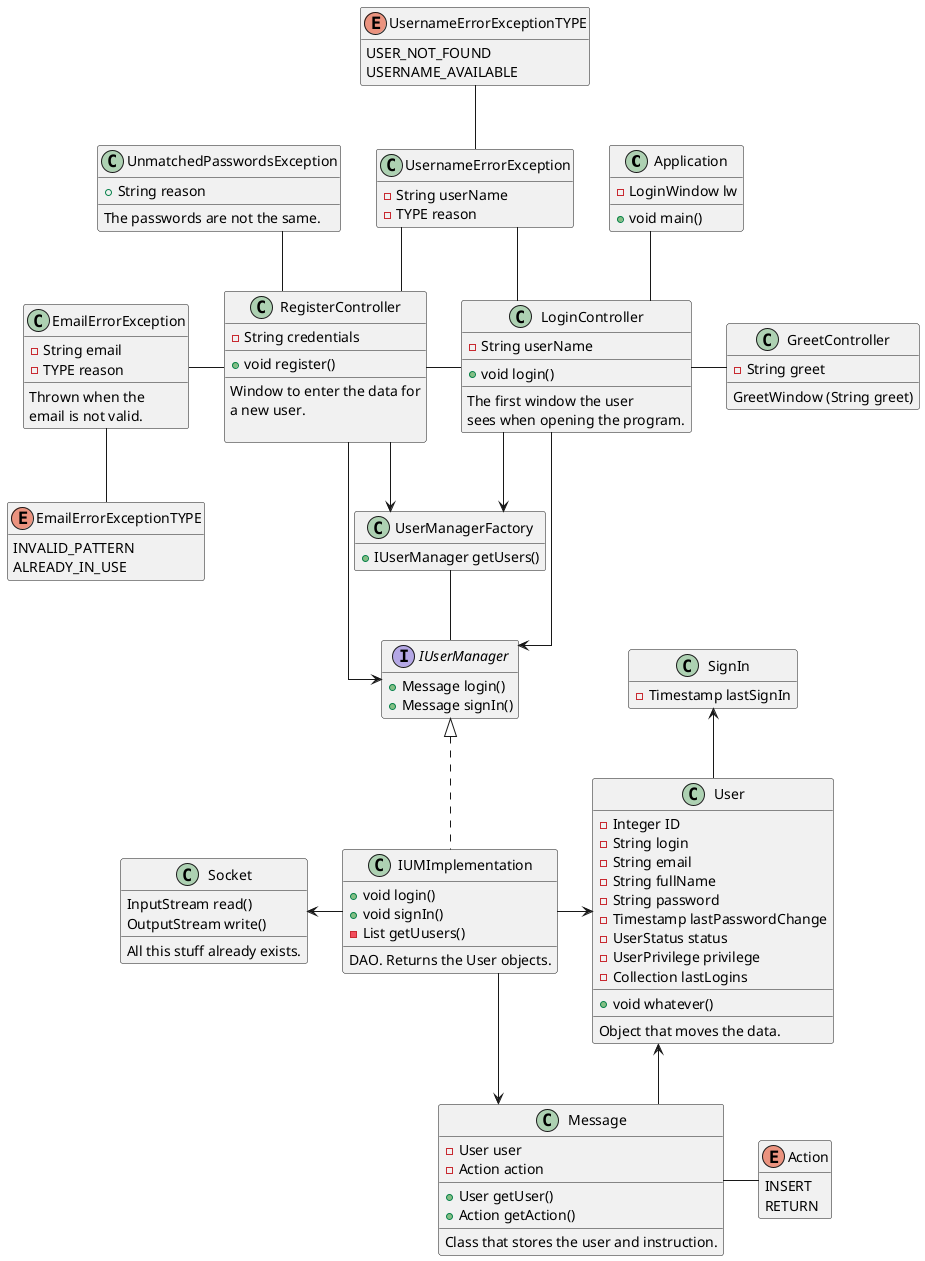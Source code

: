 @startuml client
/'Graphic properties
'/

skinparam linetype ortho
skinparam groupInheritance 5
hide empty members

/'Main class
'/
class Application {
    -LoginWindow lw
    +void main()
}

/'Every window of the program.
Three of them.'/
class LoginController {
    -String userName
    __
    +void login()
    __
    The first window the user 
    sees when opening the program.
}
class RegisterController {
    -String credentials
    __
    +void register()
    __
    Window to enter the data for 
    a new user.

}
class GreetController {
    -String greet
    __
    GreetWindow (String greet)
}
/'Logic part of the program.
'/
interface IUserManager {
    +Message login()
    +Message signIn()
}
class IUMImplementation {
    +void login()
    +void signIn()
    -List getUusers()
    __
    DAO. Returns the User objects.
}
class UserManagerFactory {
    +IUserManager getUsers()
}

/'Pre-existing Java classes'/
class Socket {
    InputStream read()
    OutputStream write()
    __
    All this stuff already exists.
}
/'Objects, etc
'/
class User {
    -Integer ID
    -String login
    -String email
    -String fullName
    -String password
    -Timestamp lastPasswordChange
    -UserStatus status
    -UserPrivilege privilege
    -Collection lastLogins
    __
    +void whatever()
    __
    Object that moves the data.
}
class SignIn {
    -Timestamp lastSignIn
}
/'Encapsulator class
'/
class Message {
    -User user
    -Action action
    __
    +User getUser()
    +Action getAction()
    __
    Class that stores the user and instruction.
}
/'types of response'/
enum Action {
    INSERT
    RETURN
}

/'Exceptions.
'/
class UnmatchedPasswordsException {
    +String reason
    __
    The passwords are not the same.
}


class EmailErrorException {
    -String email
    -TYPE reason
    __
    Thrown when the 
    email is not valid.
}
enum EmailErrorExceptionTYPE {
    INVALID_PATTERN
    ALREADY_IN_USE
}

class UsernameErrorException {
    -String userName
    -TYPE reason
}
enum UsernameErrorExceptionTYPE {
    USER_NOT_FOUND
    USERNAME_AVAILABLE
}


Application -- LoginController

LoginController -right- GreetController
LoginController -left- RegisterController

LoginController -down-> UserManagerFactory
RegisterController --> UserManagerFactory

LoginController --> IUserManager
RegisterController --> IUserManager

/' It looks horrible but ya have to indicate it:
User appears in every class from view.
'/

/'
LoginController --> User
RegisterController --> User
GreetController -down-> User
'/

UserManagerFactory -- IUserManager
IUserManager <|.. IUMImplementation
IUMImplementation -right-> User

IUMImplementation -left-> Socket
IUMImplementation --> Message

User -up-> SignIn
User <-right- Message
Action -left- Message

EmailErrorException -right- RegisterController
UnmatchedPasswordsException -- RegisterController
UsernameErrorException -- RegisterController
UsernameErrorException -- LoginController

EmailErrorException -- EmailErrorExceptionTYPE
UsernameErrorException -up- UsernameErrorExceptionTYPE
@enduml
